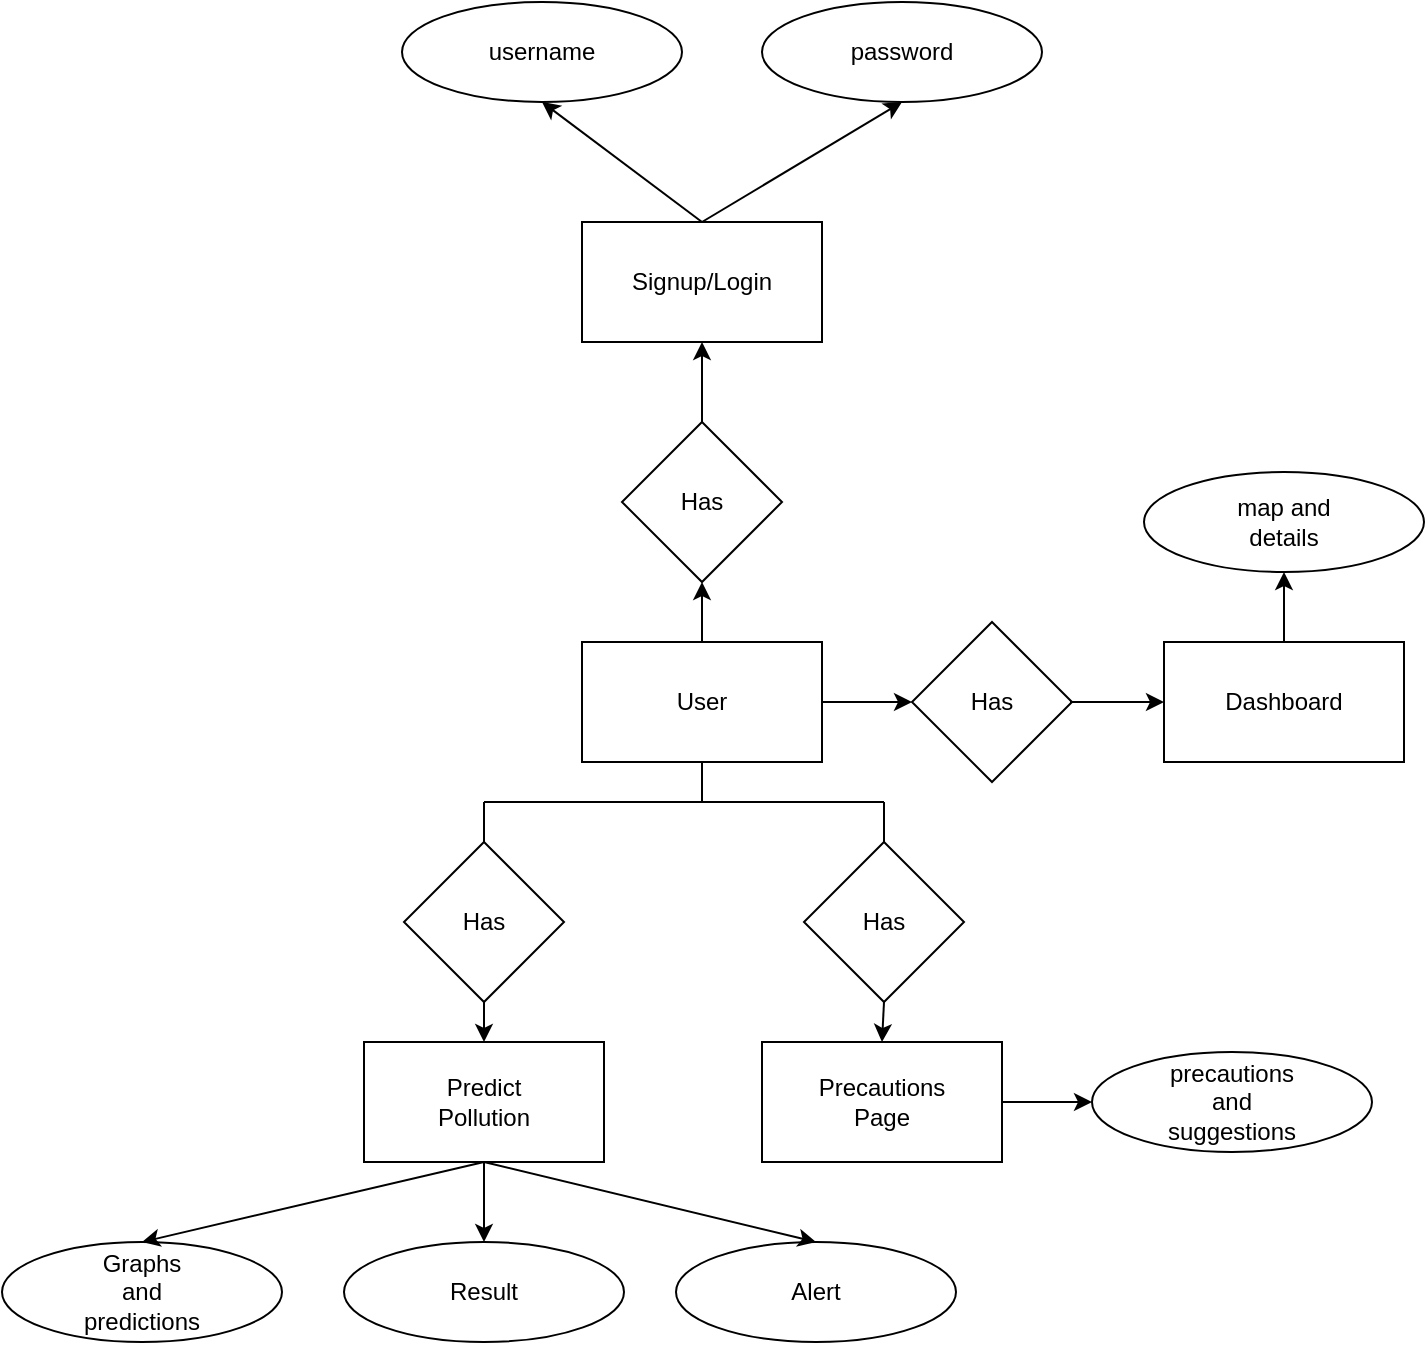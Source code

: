<mxfile version="26.0.6">
  <diagram name="Page-1" id="IhlYhrqCRCRwa1VtvwR6">
    <mxGraphModel dx="2217" dy="759" grid="1" gridSize="10" guides="1" tooltips="1" connect="1" arrows="1" fold="1" page="1" pageScale="1" pageWidth="850" pageHeight="1100" math="0" shadow="0">
      <root>
        <mxCell id="0" />
        <mxCell id="1" parent="0" />
        <mxCell id="0ZFBDmFTZtEI8_MoHRnY-1" value="" style="rhombus;whiteSpace=wrap;html=1;" vertex="1" parent="1">
          <mxGeometry x="190" y="310" width="80" height="80" as="geometry" />
        </mxCell>
        <mxCell id="0ZFBDmFTZtEI8_MoHRnY-2" value="Has" style="text;html=1;align=center;verticalAlign=middle;whiteSpace=wrap;rounded=0;" vertex="1" parent="1">
          <mxGeometry x="200" y="335" width="60" height="30" as="geometry" />
        </mxCell>
        <mxCell id="0ZFBDmFTZtEI8_MoHRnY-3" value="" style="rounded=0;whiteSpace=wrap;html=1;" vertex="1" parent="1">
          <mxGeometry x="170" y="420" width="120" height="60" as="geometry" />
        </mxCell>
        <mxCell id="0ZFBDmFTZtEI8_MoHRnY-4" value="User" style="text;html=1;align=center;verticalAlign=middle;whiteSpace=wrap;rounded=0;" vertex="1" parent="1">
          <mxGeometry x="200" y="435" width="60" height="30" as="geometry" />
        </mxCell>
        <mxCell id="0ZFBDmFTZtEI8_MoHRnY-5" value="" style="ellipse;whiteSpace=wrap;html=1;" vertex="1" parent="1">
          <mxGeometry x="80" y="100" width="140" height="50" as="geometry" />
        </mxCell>
        <mxCell id="0ZFBDmFTZtEI8_MoHRnY-6" value="username" style="text;html=1;align=center;verticalAlign=middle;whiteSpace=wrap;rounded=0;" vertex="1" parent="1">
          <mxGeometry x="120" y="110" width="60" height="30" as="geometry" />
        </mxCell>
        <mxCell id="0ZFBDmFTZtEI8_MoHRnY-7" value="" style="rounded=0;whiteSpace=wrap;html=1;" vertex="1" parent="1">
          <mxGeometry x="170" y="210" width="120" height="60" as="geometry" />
        </mxCell>
        <mxCell id="0ZFBDmFTZtEI8_MoHRnY-8" value="Signup/Login" style="text;html=1;align=center;verticalAlign=middle;whiteSpace=wrap;rounded=0;" vertex="1" parent="1">
          <mxGeometry x="200" y="225" width="60" height="30" as="geometry" />
        </mxCell>
        <mxCell id="0ZFBDmFTZtEI8_MoHRnY-9" value="" style="ellipse;whiteSpace=wrap;html=1;" vertex="1" parent="1">
          <mxGeometry x="260" y="100" width="140" height="50" as="geometry" />
        </mxCell>
        <mxCell id="0ZFBDmFTZtEI8_MoHRnY-10" value="password" style="text;html=1;align=center;verticalAlign=middle;whiteSpace=wrap;rounded=0;" vertex="1" parent="1">
          <mxGeometry x="300" y="110" width="60" height="30" as="geometry" />
        </mxCell>
        <mxCell id="0ZFBDmFTZtEI8_MoHRnY-11" value="" style="endArrow=classic;html=1;rounded=0;entryX=0.5;entryY=1;entryDx=0;entryDy=0;exitX=0.5;exitY=0;exitDx=0;exitDy=0;" edge="1" parent="1" source="0ZFBDmFTZtEI8_MoHRnY-7" target="0ZFBDmFTZtEI8_MoHRnY-5">
          <mxGeometry width="50" height="50" relative="1" as="geometry">
            <mxPoint x="400" y="420" as="sourcePoint" />
            <mxPoint x="450" y="370" as="targetPoint" />
          </mxGeometry>
        </mxCell>
        <mxCell id="0ZFBDmFTZtEI8_MoHRnY-12" value="" style="endArrow=classic;html=1;rounded=0;entryX=0.5;entryY=1;entryDx=0;entryDy=0;exitX=0.5;exitY=0;exitDx=0;exitDy=0;" edge="1" parent="1" source="0ZFBDmFTZtEI8_MoHRnY-7" target="0ZFBDmFTZtEI8_MoHRnY-9">
          <mxGeometry width="50" height="50" relative="1" as="geometry">
            <mxPoint x="400" y="420" as="sourcePoint" />
            <mxPoint x="450" y="370" as="targetPoint" />
          </mxGeometry>
        </mxCell>
        <mxCell id="0ZFBDmFTZtEI8_MoHRnY-13" value="" style="endArrow=classic;html=1;rounded=0;exitX=0.5;exitY=0;exitDx=0;exitDy=0;entryX=0.5;entryY=1;entryDx=0;entryDy=0;" edge="1" parent="1" source="0ZFBDmFTZtEI8_MoHRnY-3" target="0ZFBDmFTZtEI8_MoHRnY-1">
          <mxGeometry width="50" height="50" relative="1" as="geometry">
            <mxPoint x="400" y="420" as="sourcePoint" />
            <mxPoint x="450" y="370" as="targetPoint" />
          </mxGeometry>
        </mxCell>
        <mxCell id="0ZFBDmFTZtEI8_MoHRnY-14" value="" style="endArrow=classic;html=1;rounded=0;entryX=0.5;entryY=1;entryDx=0;entryDy=0;exitX=0.5;exitY=0;exitDx=0;exitDy=0;" edge="1" parent="1" source="0ZFBDmFTZtEI8_MoHRnY-1" target="0ZFBDmFTZtEI8_MoHRnY-7">
          <mxGeometry width="50" height="50" relative="1" as="geometry">
            <mxPoint x="400" y="420" as="sourcePoint" />
            <mxPoint x="450" y="370" as="targetPoint" />
          </mxGeometry>
        </mxCell>
        <mxCell id="0ZFBDmFTZtEI8_MoHRnY-15" value="" style="rhombus;whiteSpace=wrap;html=1;" vertex="1" parent="1">
          <mxGeometry x="335" y="410" width="80" height="80" as="geometry" />
        </mxCell>
        <mxCell id="0ZFBDmFTZtEI8_MoHRnY-16" value="Has" style="text;html=1;align=center;verticalAlign=middle;whiteSpace=wrap;rounded=0;" vertex="1" parent="1">
          <mxGeometry x="345" y="435" width="60" height="30" as="geometry" />
        </mxCell>
        <mxCell id="0ZFBDmFTZtEI8_MoHRnY-17" value="" style="endArrow=classic;html=1;rounded=0;exitX=1;exitY=0.5;exitDx=0;exitDy=0;entryX=0;entryY=0.5;entryDx=0;entryDy=0;" edge="1" parent="1" source="0ZFBDmFTZtEI8_MoHRnY-3" target="0ZFBDmFTZtEI8_MoHRnY-15">
          <mxGeometry width="50" height="50" relative="1" as="geometry">
            <mxPoint x="400" y="470" as="sourcePoint" />
            <mxPoint x="450" y="420" as="targetPoint" />
          </mxGeometry>
        </mxCell>
        <mxCell id="0ZFBDmFTZtEI8_MoHRnY-18" value="" style="rounded=0;whiteSpace=wrap;html=1;" vertex="1" parent="1">
          <mxGeometry x="461" y="420" width="120" height="60" as="geometry" />
        </mxCell>
        <mxCell id="0ZFBDmFTZtEI8_MoHRnY-19" value="Dashboard" style="text;html=1;align=center;verticalAlign=middle;whiteSpace=wrap;rounded=0;" vertex="1" parent="1">
          <mxGeometry x="491" y="435" width="60" height="30" as="geometry" />
        </mxCell>
        <mxCell id="0ZFBDmFTZtEI8_MoHRnY-20" value="" style="endArrow=classic;html=1;rounded=0;exitX=1;exitY=0.5;exitDx=0;exitDy=0;entryX=0;entryY=0.5;entryDx=0;entryDy=0;" edge="1" parent="1" target="0ZFBDmFTZtEI8_MoHRnY-18">
          <mxGeometry width="50" height="50" relative="1" as="geometry">
            <mxPoint x="414" y="450" as="sourcePoint" />
            <mxPoint x="549" y="300" as="targetPoint" />
          </mxGeometry>
        </mxCell>
        <mxCell id="0ZFBDmFTZtEI8_MoHRnY-21" value="" style="ellipse;whiteSpace=wrap;html=1;" vertex="1" parent="1">
          <mxGeometry x="451" y="335" width="140" height="50" as="geometry" />
        </mxCell>
        <mxCell id="0ZFBDmFTZtEI8_MoHRnY-22" value="map and details" style="text;html=1;align=center;verticalAlign=middle;whiteSpace=wrap;rounded=0;" vertex="1" parent="1">
          <mxGeometry x="491" y="345" width="60" height="30" as="geometry" />
        </mxCell>
        <mxCell id="0ZFBDmFTZtEI8_MoHRnY-23" value="" style="endArrow=classic;html=1;rounded=0;entryX=0.5;entryY=1;entryDx=0;entryDy=0;exitX=0.5;exitY=0;exitDx=0;exitDy=0;" edge="1" parent="1" source="0ZFBDmFTZtEI8_MoHRnY-18" target="0ZFBDmFTZtEI8_MoHRnY-21">
          <mxGeometry width="50" height="50" relative="1" as="geometry">
            <mxPoint x="411" y="470" as="sourcePoint" />
            <mxPoint x="461" y="420" as="targetPoint" />
          </mxGeometry>
        </mxCell>
        <mxCell id="0ZFBDmFTZtEI8_MoHRnY-24" value="" style="rhombus;whiteSpace=wrap;html=1;" vertex="1" parent="1">
          <mxGeometry x="81" y="520" width="80" height="80" as="geometry" />
        </mxCell>
        <mxCell id="0ZFBDmFTZtEI8_MoHRnY-25" value="Has" style="text;html=1;align=center;verticalAlign=middle;whiteSpace=wrap;rounded=0;" vertex="1" parent="1">
          <mxGeometry x="91" y="545" width="60" height="30" as="geometry" />
        </mxCell>
        <mxCell id="0ZFBDmFTZtEI8_MoHRnY-28" value="" style="rhombus;whiteSpace=wrap;html=1;" vertex="1" parent="1">
          <mxGeometry x="281" y="520" width="80" height="80" as="geometry" />
        </mxCell>
        <mxCell id="0ZFBDmFTZtEI8_MoHRnY-29" value="Has" style="text;html=1;align=center;verticalAlign=middle;whiteSpace=wrap;rounded=0;" vertex="1" parent="1">
          <mxGeometry x="291" y="545" width="60" height="30" as="geometry" />
        </mxCell>
        <mxCell id="0ZFBDmFTZtEI8_MoHRnY-30" value="" style="endArrow=none;html=1;rounded=0;" edge="1" parent="1">
          <mxGeometry width="50" height="50" relative="1" as="geometry">
            <mxPoint x="121" y="500" as="sourcePoint" />
            <mxPoint x="321" y="500" as="targetPoint" />
          </mxGeometry>
        </mxCell>
        <mxCell id="0ZFBDmFTZtEI8_MoHRnY-31" value="" style="endArrow=none;html=1;rounded=0;exitX=0.5;exitY=1;exitDx=0;exitDy=0;" edge="1" parent="1" source="0ZFBDmFTZtEI8_MoHRnY-3">
          <mxGeometry width="50" height="50" relative="1" as="geometry">
            <mxPoint x="400" y="470" as="sourcePoint" />
            <mxPoint x="230" y="500" as="targetPoint" />
          </mxGeometry>
        </mxCell>
        <mxCell id="0ZFBDmFTZtEI8_MoHRnY-32" value="" style="endArrow=none;html=1;rounded=0;entryX=0.5;entryY=0;entryDx=0;entryDy=0;" edge="1" parent="1" target="0ZFBDmFTZtEI8_MoHRnY-24">
          <mxGeometry width="50" height="50" relative="1" as="geometry">
            <mxPoint x="121" y="500" as="sourcePoint" />
            <mxPoint x="461" y="420" as="targetPoint" />
          </mxGeometry>
        </mxCell>
        <mxCell id="0ZFBDmFTZtEI8_MoHRnY-33" value="" style="endArrow=none;html=1;rounded=0;entryX=0.5;entryY=0;entryDx=0;entryDy=0;" edge="1" parent="1" target="0ZFBDmFTZtEI8_MoHRnY-28">
          <mxGeometry width="50" height="50" relative="1" as="geometry">
            <mxPoint x="321" y="500" as="sourcePoint" />
            <mxPoint x="461" y="420" as="targetPoint" />
          </mxGeometry>
        </mxCell>
        <mxCell id="0ZFBDmFTZtEI8_MoHRnY-40" value="" style="rounded=0;whiteSpace=wrap;html=1;" vertex="1" parent="1">
          <mxGeometry x="61" y="620" width="120" height="60" as="geometry" />
        </mxCell>
        <mxCell id="0ZFBDmFTZtEI8_MoHRnY-41" value="Predict Pollution" style="text;html=1;align=center;verticalAlign=middle;whiteSpace=wrap;rounded=0;" vertex="1" parent="1">
          <mxGeometry x="91" y="635" width="60" height="30" as="geometry" />
        </mxCell>
        <mxCell id="0ZFBDmFTZtEI8_MoHRnY-42" value="" style="endArrow=classic;html=1;rounded=0;entryX=0.5;entryY=0;entryDx=0;entryDy=0;exitX=0.5;exitY=1;exitDx=0;exitDy=0;" edge="1" parent="1" source="0ZFBDmFTZtEI8_MoHRnY-24" target="0ZFBDmFTZtEI8_MoHRnY-40">
          <mxGeometry width="50" height="50" relative="1" as="geometry">
            <mxPoint x="400" y="630" as="sourcePoint" />
            <mxPoint x="450" y="420" as="targetPoint" />
          </mxGeometry>
        </mxCell>
        <mxCell id="0ZFBDmFTZtEI8_MoHRnY-45" value="" style="rounded=0;whiteSpace=wrap;html=1;" vertex="1" parent="1">
          <mxGeometry x="260" y="620" width="120" height="60" as="geometry" />
        </mxCell>
        <mxCell id="0ZFBDmFTZtEI8_MoHRnY-46" value="Precautions Page" style="text;html=1;align=center;verticalAlign=middle;whiteSpace=wrap;rounded=0;" vertex="1" parent="1">
          <mxGeometry x="290" y="635" width="60" height="30" as="geometry" />
        </mxCell>
        <mxCell id="0ZFBDmFTZtEI8_MoHRnY-47" value="" style="ellipse;whiteSpace=wrap;html=1;" vertex="1" parent="1">
          <mxGeometry x="425" y="625" width="140" height="50" as="geometry" />
        </mxCell>
        <mxCell id="0ZFBDmFTZtEI8_MoHRnY-48" value="precautions and suggestions" style="text;html=1;align=center;verticalAlign=middle;whiteSpace=wrap;rounded=0;" vertex="1" parent="1">
          <mxGeometry x="465" y="635" width="60" height="30" as="geometry" />
        </mxCell>
        <mxCell id="0ZFBDmFTZtEI8_MoHRnY-50" value="" style="endArrow=classic;html=1;rounded=0;exitX=0.5;exitY=1;exitDx=0;exitDy=0;entryX=0.5;entryY=0;entryDx=0;entryDy=0;" edge="1" parent="1" source="0ZFBDmFTZtEI8_MoHRnY-28" target="0ZFBDmFTZtEI8_MoHRnY-45">
          <mxGeometry width="50" height="50" relative="1" as="geometry">
            <mxPoint x="420" y="740" as="sourcePoint" />
            <mxPoint x="470" y="690" as="targetPoint" />
          </mxGeometry>
        </mxCell>
        <mxCell id="0ZFBDmFTZtEI8_MoHRnY-51" value="" style="endArrow=classic;html=1;rounded=0;exitX=1;exitY=0.5;exitDx=0;exitDy=0;entryX=0;entryY=0.5;entryDx=0;entryDy=0;" edge="1" parent="1" source="0ZFBDmFTZtEI8_MoHRnY-45" target="0ZFBDmFTZtEI8_MoHRnY-47">
          <mxGeometry width="50" height="50" relative="1" as="geometry">
            <mxPoint x="420" y="740" as="sourcePoint" />
            <mxPoint x="470" y="690" as="targetPoint" />
          </mxGeometry>
        </mxCell>
        <mxCell id="0ZFBDmFTZtEI8_MoHRnY-52" value="" style="ellipse;whiteSpace=wrap;html=1;" vertex="1" parent="1">
          <mxGeometry x="-120" y="720" width="140" height="50" as="geometry" />
        </mxCell>
        <mxCell id="0ZFBDmFTZtEI8_MoHRnY-53" value="Graphs and predictions" style="text;html=1;align=center;verticalAlign=middle;whiteSpace=wrap;rounded=0;" vertex="1" parent="1">
          <mxGeometry x="-80" y="730" width="60" height="30" as="geometry" />
        </mxCell>
        <mxCell id="0ZFBDmFTZtEI8_MoHRnY-54" value="" style="ellipse;whiteSpace=wrap;html=1;" vertex="1" parent="1">
          <mxGeometry x="51" y="720" width="140" height="50" as="geometry" />
        </mxCell>
        <mxCell id="0ZFBDmFTZtEI8_MoHRnY-55" value="Result" style="text;html=1;align=center;verticalAlign=middle;whiteSpace=wrap;rounded=0;" vertex="1" parent="1">
          <mxGeometry x="91" y="730" width="60" height="30" as="geometry" />
        </mxCell>
        <mxCell id="0ZFBDmFTZtEI8_MoHRnY-56" value="" style="ellipse;whiteSpace=wrap;html=1;" vertex="1" parent="1">
          <mxGeometry x="217" y="720" width="140" height="50" as="geometry" />
        </mxCell>
        <mxCell id="0ZFBDmFTZtEI8_MoHRnY-57" value="Alert" style="text;html=1;align=center;verticalAlign=middle;whiteSpace=wrap;rounded=0;" vertex="1" parent="1">
          <mxGeometry x="257" y="730" width="60" height="30" as="geometry" />
        </mxCell>
        <mxCell id="0ZFBDmFTZtEI8_MoHRnY-58" value="" style="endArrow=classic;html=1;rounded=0;entryX=0.5;entryY=0;entryDx=0;entryDy=0;exitX=0.5;exitY=1;exitDx=0;exitDy=0;" edge="1" parent="1" source="0ZFBDmFTZtEI8_MoHRnY-40" target="0ZFBDmFTZtEI8_MoHRnY-52">
          <mxGeometry width="50" height="50" relative="1" as="geometry">
            <mxPoint x="420" y="710" as="sourcePoint" />
            <mxPoint x="470" y="660" as="targetPoint" />
          </mxGeometry>
        </mxCell>
        <mxCell id="0ZFBDmFTZtEI8_MoHRnY-59" value="" style="endArrow=classic;html=1;rounded=0;entryX=0.5;entryY=0;entryDx=0;entryDy=0;exitX=0.5;exitY=1;exitDx=0;exitDy=0;" edge="1" parent="1" source="0ZFBDmFTZtEI8_MoHRnY-40" target="0ZFBDmFTZtEI8_MoHRnY-54">
          <mxGeometry width="50" height="50" relative="1" as="geometry">
            <mxPoint x="469" y="850" as="sourcePoint" />
            <mxPoint x="170" y="860" as="targetPoint" />
          </mxGeometry>
        </mxCell>
        <mxCell id="0ZFBDmFTZtEI8_MoHRnY-60" value="" style="endArrow=classic;html=1;rounded=0;exitX=0.5;exitY=1;exitDx=0;exitDy=0;entryX=0.5;entryY=0;entryDx=0;entryDy=0;" edge="1" parent="1" source="0ZFBDmFTZtEI8_MoHRnY-40" target="0ZFBDmFTZtEI8_MoHRnY-56">
          <mxGeometry width="50" height="50" relative="1" as="geometry">
            <mxPoint x="420" y="710" as="sourcePoint" />
            <mxPoint x="310" y="920" as="targetPoint" />
          </mxGeometry>
        </mxCell>
      </root>
    </mxGraphModel>
  </diagram>
</mxfile>
